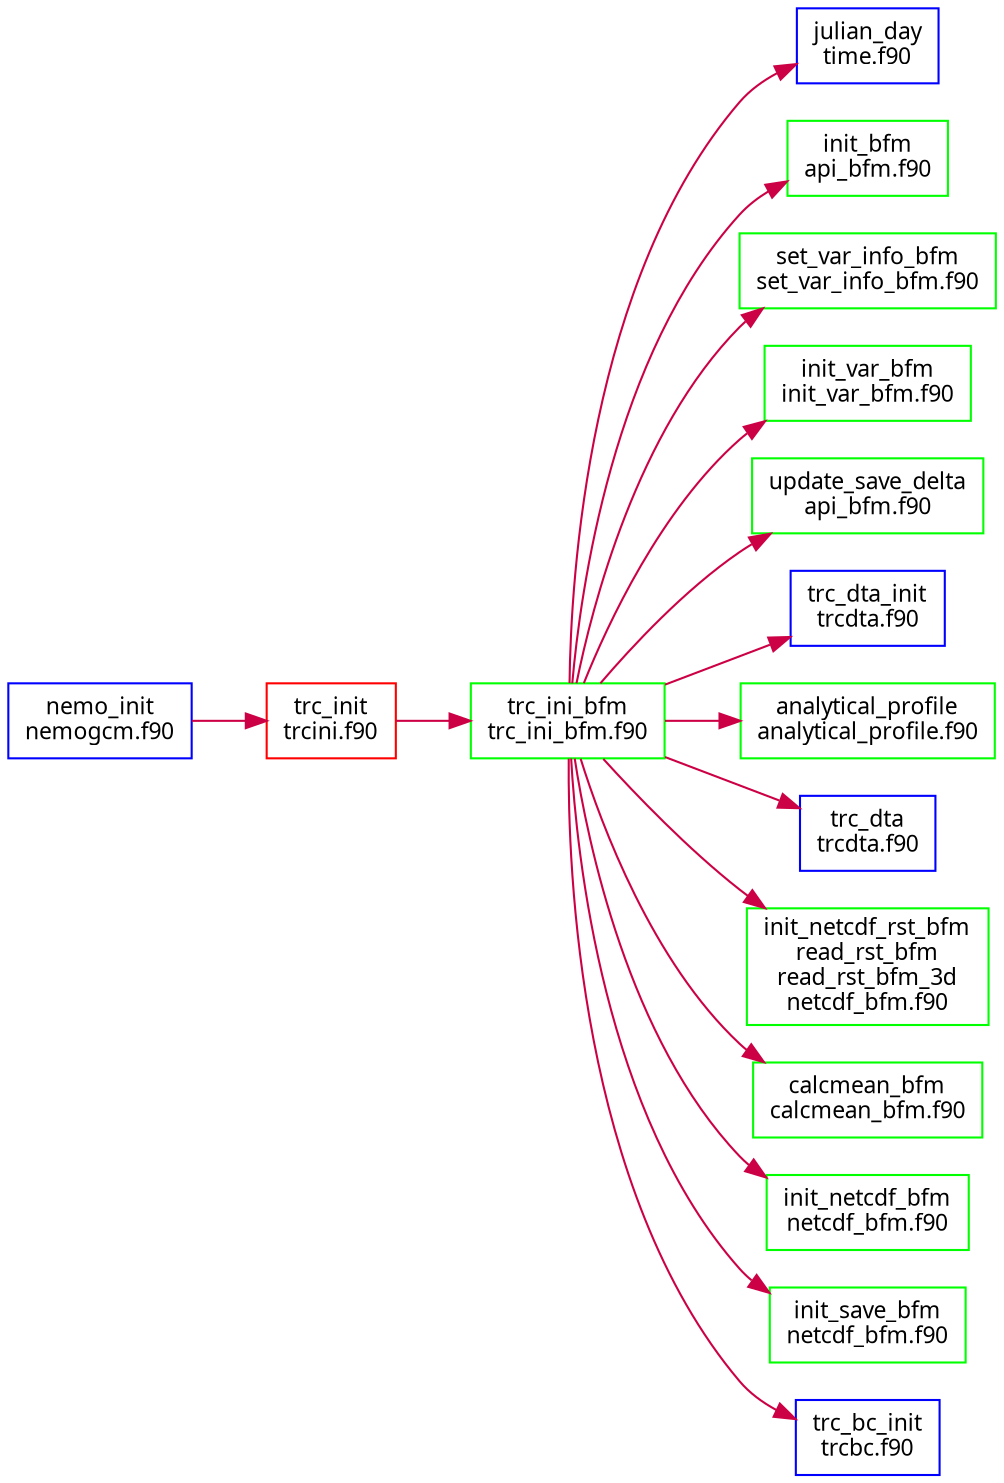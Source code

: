 digraph "" {
  graph [fontname="ArialMT", rankdir="LR", fontsize="11", bgcolor="#EDF3FE", label=""];
  node [fontname="ArialMT", fillcolor="white", fontsize="11", style="filled", shape="box", label="", color="blue"];
  edge [fontname="ArialMT", fontsize="11", label="", color="#CC0044"];
  graph [bgcolor="white"];
  __N1 [label="trc_ini_bfm
trc_ini_bfm.f90", color="green"];
  __N2 [label="julian_day
time.f90"];
  __N10 [label="init_bfm
api_bfm.f90", color="green"];
  __N11 [label="set_var_info_bfm
set_var_info_bfm.f90", color="green"];
  __N12 [label="init_var_bfm
init_var_bfm.f90", color="green"];
  __N13 [label="update_save_delta
api_bfm.f90", color="green"];
  __N16 [label="trc_dta_init
trcdta.f90"];
  __N17 [label="analytical_profile
analytical_profile.f90", color="green"];
  __N18 [label="trc_dta
trcdta.f90"];
  __N20 [label="init_netcdf_rst_bfm
read_rst_bfm
read_rst_bfm_3d
netcdf_bfm.f90", color="green"];
  __N28 [label="calcmean_bfm
calcmean_bfm.f90", color="green"];
  __N29 [label="init_netcdf_bfm
netcdf_bfm.f90", color="green"];
  __N30 [label="init_save_bfm
netcdf_bfm.f90", color="green"];
  __N31 [label="trc_bc_init
trcbc.f90"];
  __N32 [label="trc_init
trcini.f90", color="red"];
  __N33 [label="nemo_init
nemogcm.f90"];
  __N1 -> __N2;
  __N1 -> __N10;
  __N1 -> __N11;
  __N1 -> __N12;
  __N1 -> __N13;
  __N1 -> __N16;
  __N1 -> __N17;
  __N1 -> __N18;
  __N1 -> __N20;
  __N1 -> __N28;
  __N1 -> __N29;
  __N1 -> __N30;
  __N1 -> __N31;
  __N33 -> __N32;
  __N32 -> __N1;
}
